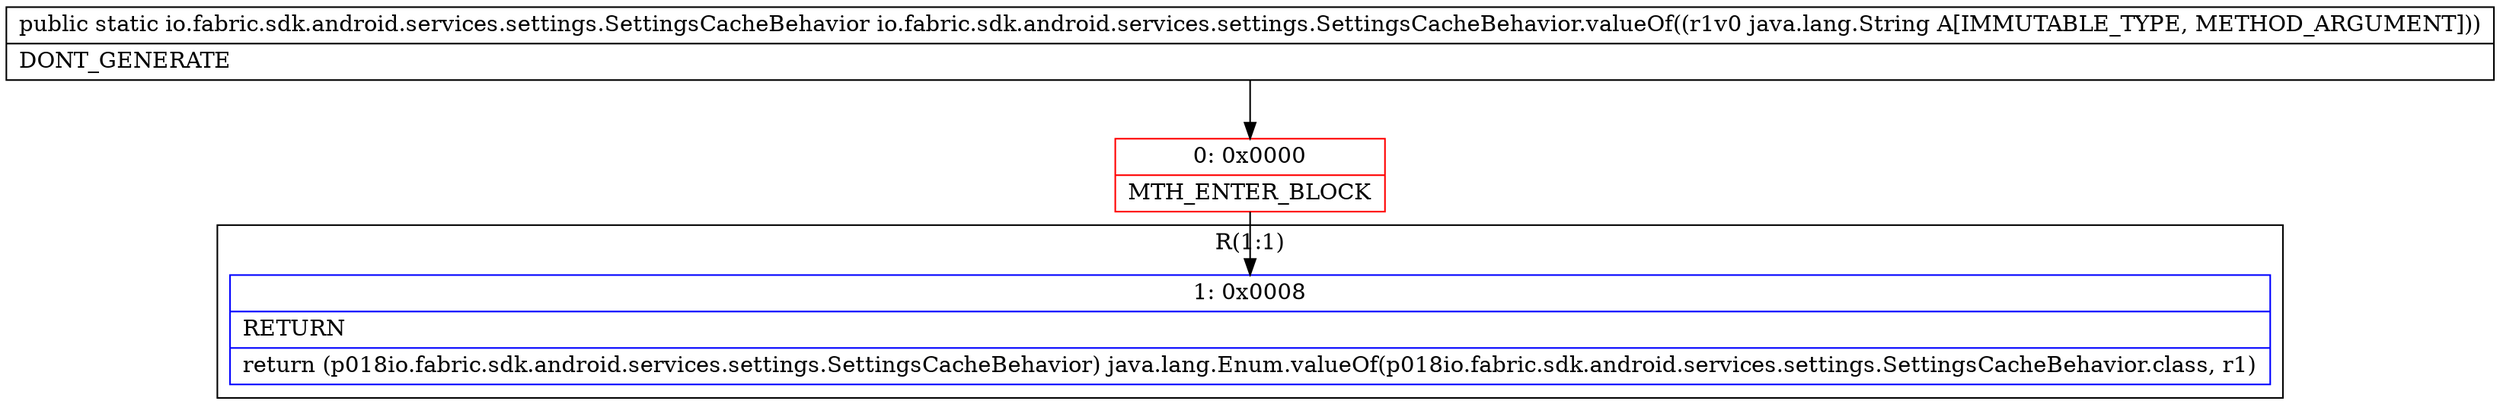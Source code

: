 digraph "CFG forio.fabric.sdk.android.services.settings.SettingsCacheBehavior.valueOf(Ljava\/lang\/String;)Lio\/fabric\/sdk\/android\/services\/settings\/SettingsCacheBehavior;" {
subgraph cluster_Region_1203312018 {
label = "R(1:1)";
node [shape=record,color=blue];
Node_1 [shape=record,label="{1\:\ 0x0008|RETURN\l|return (p018io.fabric.sdk.android.services.settings.SettingsCacheBehavior) java.lang.Enum.valueOf(p018io.fabric.sdk.android.services.settings.SettingsCacheBehavior.class, r1)\l}"];
}
Node_0 [shape=record,color=red,label="{0\:\ 0x0000|MTH_ENTER_BLOCK\l}"];
MethodNode[shape=record,label="{public static io.fabric.sdk.android.services.settings.SettingsCacheBehavior io.fabric.sdk.android.services.settings.SettingsCacheBehavior.valueOf((r1v0 java.lang.String A[IMMUTABLE_TYPE, METHOD_ARGUMENT]))  | DONT_GENERATE\l}"];
MethodNode -> Node_0;
Node_0 -> Node_1;
}

